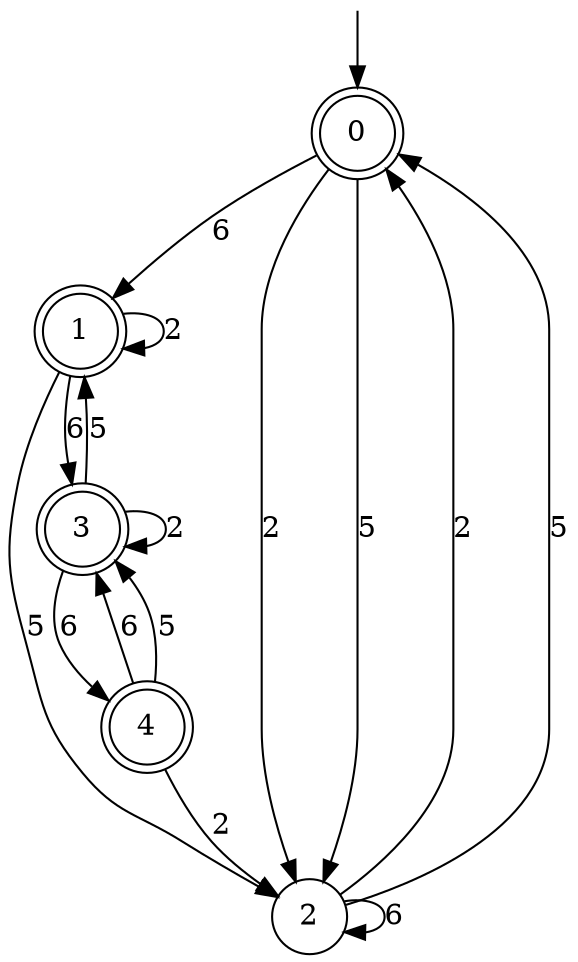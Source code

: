digraph g {

	s0 [shape="doublecircle" label="0"];
	s1 [shape="doublecircle" label="1"];
	s2 [shape="circle" label="2"];
	s3 [shape="doublecircle" label="3"];
	s4 [shape="doublecircle" label="4"];
	s0 -> s1 [label="6"];
	s0 -> s2 [label="2"];
	s0 -> s2 [label="5"];
	s1 -> s3 [label="6"];
	s1 -> s1 [label="2"];
	s1 -> s2 [label="5"];
	s2 -> s2 [label="6"];
	s2 -> s0 [label="2"];
	s2 -> s0 [label="5"];
	s3 -> s4 [label="6"];
	s3 -> s3 [label="2"];
	s3 -> s1 [label="5"];
	s4 -> s3 [label="6"];
	s4 -> s2 [label="2"];
	s4 -> s3 [label="5"];

__start0 [label="" shape="none" width="0" height="0"];
__start0 -> s0;

}
